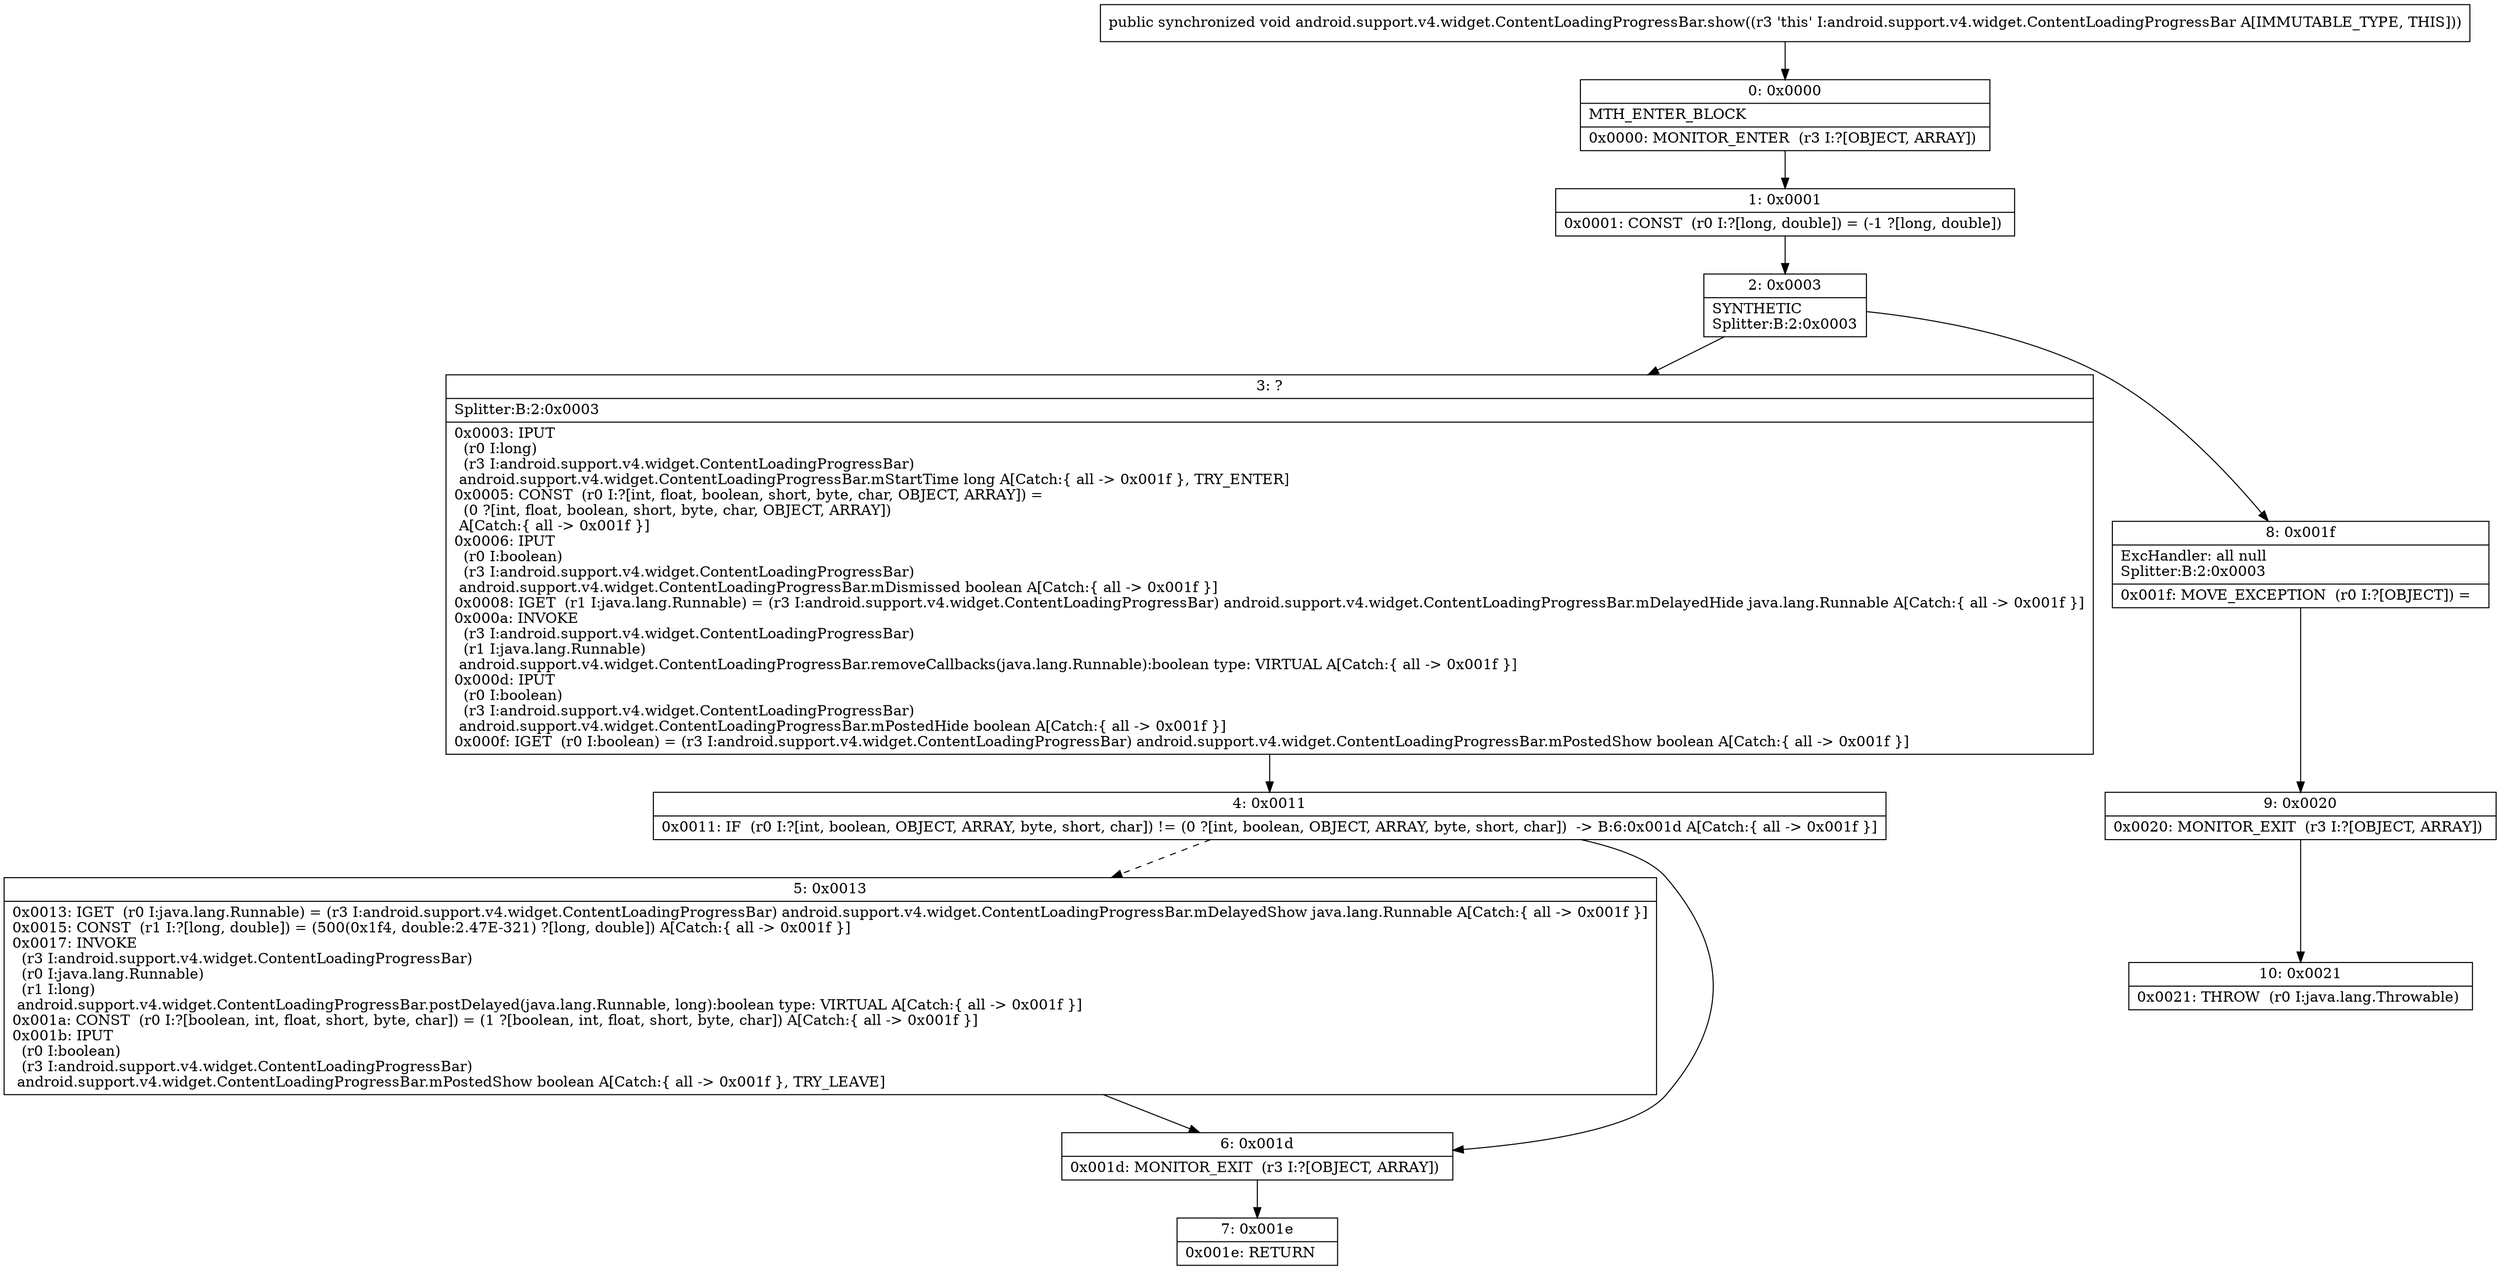 digraph "CFG forandroid.support.v4.widget.ContentLoadingProgressBar.show()V" {
Node_0 [shape=record,label="{0\:\ 0x0000|MTH_ENTER_BLOCK\l|0x0000: MONITOR_ENTER  (r3 I:?[OBJECT, ARRAY]) \l}"];
Node_1 [shape=record,label="{1\:\ 0x0001|0x0001: CONST  (r0 I:?[long, double]) = (\-1 ?[long, double]) \l}"];
Node_2 [shape=record,label="{2\:\ 0x0003|SYNTHETIC\lSplitter:B:2:0x0003\l}"];
Node_3 [shape=record,label="{3\:\ ?|Splitter:B:2:0x0003\l|0x0003: IPUT  \l  (r0 I:long)\l  (r3 I:android.support.v4.widget.ContentLoadingProgressBar)\l android.support.v4.widget.ContentLoadingProgressBar.mStartTime long A[Catch:\{ all \-\> 0x001f \}, TRY_ENTER]\l0x0005: CONST  (r0 I:?[int, float, boolean, short, byte, char, OBJECT, ARRAY]) = \l  (0 ?[int, float, boolean, short, byte, char, OBJECT, ARRAY])\l A[Catch:\{ all \-\> 0x001f \}]\l0x0006: IPUT  \l  (r0 I:boolean)\l  (r3 I:android.support.v4.widget.ContentLoadingProgressBar)\l android.support.v4.widget.ContentLoadingProgressBar.mDismissed boolean A[Catch:\{ all \-\> 0x001f \}]\l0x0008: IGET  (r1 I:java.lang.Runnable) = (r3 I:android.support.v4.widget.ContentLoadingProgressBar) android.support.v4.widget.ContentLoadingProgressBar.mDelayedHide java.lang.Runnable A[Catch:\{ all \-\> 0x001f \}]\l0x000a: INVOKE  \l  (r3 I:android.support.v4.widget.ContentLoadingProgressBar)\l  (r1 I:java.lang.Runnable)\l android.support.v4.widget.ContentLoadingProgressBar.removeCallbacks(java.lang.Runnable):boolean type: VIRTUAL A[Catch:\{ all \-\> 0x001f \}]\l0x000d: IPUT  \l  (r0 I:boolean)\l  (r3 I:android.support.v4.widget.ContentLoadingProgressBar)\l android.support.v4.widget.ContentLoadingProgressBar.mPostedHide boolean A[Catch:\{ all \-\> 0x001f \}]\l0x000f: IGET  (r0 I:boolean) = (r3 I:android.support.v4.widget.ContentLoadingProgressBar) android.support.v4.widget.ContentLoadingProgressBar.mPostedShow boolean A[Catch:\{ all \-\> 0x001f \}]\l}"];
Node_4 [shape=record,label="{4\:\ 0x0011|0x0011: IF  (r0 I:?[int, boolean, OBJECT, ARRAY, byte, short, char]) != (0 ?[int, boolean, OBJECT, ARRAY, byte, short, char])  \-\> B:6:0x001d A[Catch:\{ all \-\> 0x001f \}]\l}"];
Node_5 [shape=record,label="{5\:\ 0x0013|0x0013: IGET  (r0 I:java.lang.Runnable) = (r3 I:android.support.v4.widget.ContentLoadingProgressBar) android.support.v4.widget.ContentLoadingProgressBar.mDelayedShow java.lang.Runnable A[Catch:\{ all \-\> 0x001f \}]\l0x0015: CONST  (r1 I:?[long, double]) = (500(0x1f4, double:2.47E\-321) ?[long, double]) A[Catch:\{ all \-\> 0x001f \}]\l0x0017: INVOKE  \l  (r3 I:android.support.v4.widget.ContentLoadingProgressBar)\l  (r0 I:java.lang.Runnable)\l  (r1 I:long)\l android.support.v4.widget.ContentLoadingProgressBar.postDelayed(java.lang.Runnable, long):boolean type: VIRTUAL A[Catch:\{ all \-\> 0x001f \}]\l0x001a: CONST  (r0 I:?[boolean, int, float, short, byte, char]) = (1 ?[boolean, int, float, short, byte, char]) A[Catch:\{ all \-\> 0x001f \}]\l0x001b: IPUT  \l  (r0 I:boolean)\l  (r3 I:android.support.v4.widget.ContentLoadingProgressBar)\l android.support.v4.widget.ContentLoadingProgressBar.mPostedShow boolean A[Catch:\{ all \-\> 0x001f \}, TRY_LEAVE]\l}"];
Node_6 [shape=record,label="{6\:\ 0x001d|0x001d: MONITOR_EXIT  (r3 I:?[OBJECT, ARRAY]) \l}"];
Node_7 [shape=record,label="{7\:\ 0x001e|0x001e: RETURN   \l}"];
Node_8 [shape=record,label="{8\:\ 0x001f|ExcHandler: all null\lSplitter:B:2:0x0003\l|0x001f: MOVE_EXCEPTION  (r0 I:?[OBJECT]) =  \l}"];
Node_9 [shape=record,label="{9\:\ 0x0020|0x0020: MONITOR_EXIT  (r3 I:?[OBJECT, ARRAY]) \l}"];
Node_10 [shape=record,label="{10\:\ 0x0021|0x0021: THROW  (r0 I:java.lang.Throwable) \l}"];
MethodNode[shape=record,label="{public synchronized void android.support.v4.widget.ContentLoadingProgressBar.show((r3 'this' I:android.support.v4.widget.ContentLoadingProgressBar A[IMMUTABLE_TYPE, THIS])) }"];
MethodNode -> Node_0;
Node_0 -> Node_1;
Node_1 -> Node_2;
Node_2 -> Node_3;
Node_2 -> Node_8;
Node_3 -> Node_4;
Node_4 -> Node_5[style=dashed];
Node_4 -> Node_6;
Node_5 -> Node_6;
Node_6 -> Node_7;
Node_8 -> Node_9;
Node_9 -> Node_10;
}

